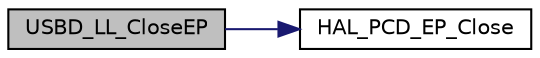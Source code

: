 digraph "USBD_LL_CloseEP"
{
  edge [fontname="Helvetica",fontsize="10",labelfontname="Helvetica",labelfontsize="10"];
  node [fontname="Helvetica",fontsize="10",shape=record];
  rankdir="LR";
  Node21 [label="USBD_LL_CloseEP",height=0.2,width=0.4,color="black", fillcolor="grey75", style="filled", fontcolor="black"];
  Node21 -> Node22 [color="midnightblue",fontsize="10",style="solid",fontname="Helvetica"];
  Node22 [label="HAL_PCD_EP_Close",height=0.2,width=0.4,color="black", fillcolor="white", style="filled",URL="$group___p_c_d___exported___functions___group3.html#ga439d45b17aa238f68e43b60783836849"];
}
